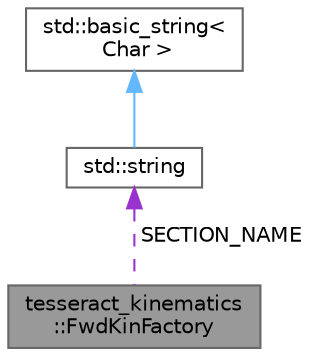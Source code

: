 digraph "tesseract_kinematics::FwdKinFactory"
{
 // LATEX_PDF_SIZE
  bgcolor="transparent";
  edge [fontname=Helvetica,fontsize=10,labelfontname=Helvetica,labelfontsize=10];
  node [fontname=Helvetica,fontsize=10,shape=box,height=0.2,width=0.4];
  Node1 [label="tesseract_kinematics\l::FwdKinFactory",height=0.2,width=0.4,color="gray40", fillcolor="grey60", style="filled", fontcolor="black",tooltip="Define a forward kinematics plugin which the factory can create an instance."];
  Node2 -> Node1 [dir="back",color="darkorchid3",style="dashed",label=" SECTION_NAME" ];
  Node2 [label="std::string",height=0.2,width=0.4,color="gray40", fillcolor="white", style="filled",tooltip=" "];
  Node3 -> Node2 [dir="back",color="steelblue1",style="solid"];
  Node3 [label="std::basic_string\<\l Char \>",height=0.2,width=0.4,color="gray40", fillcolor="white", style="filled",tooltip=" "];
}
